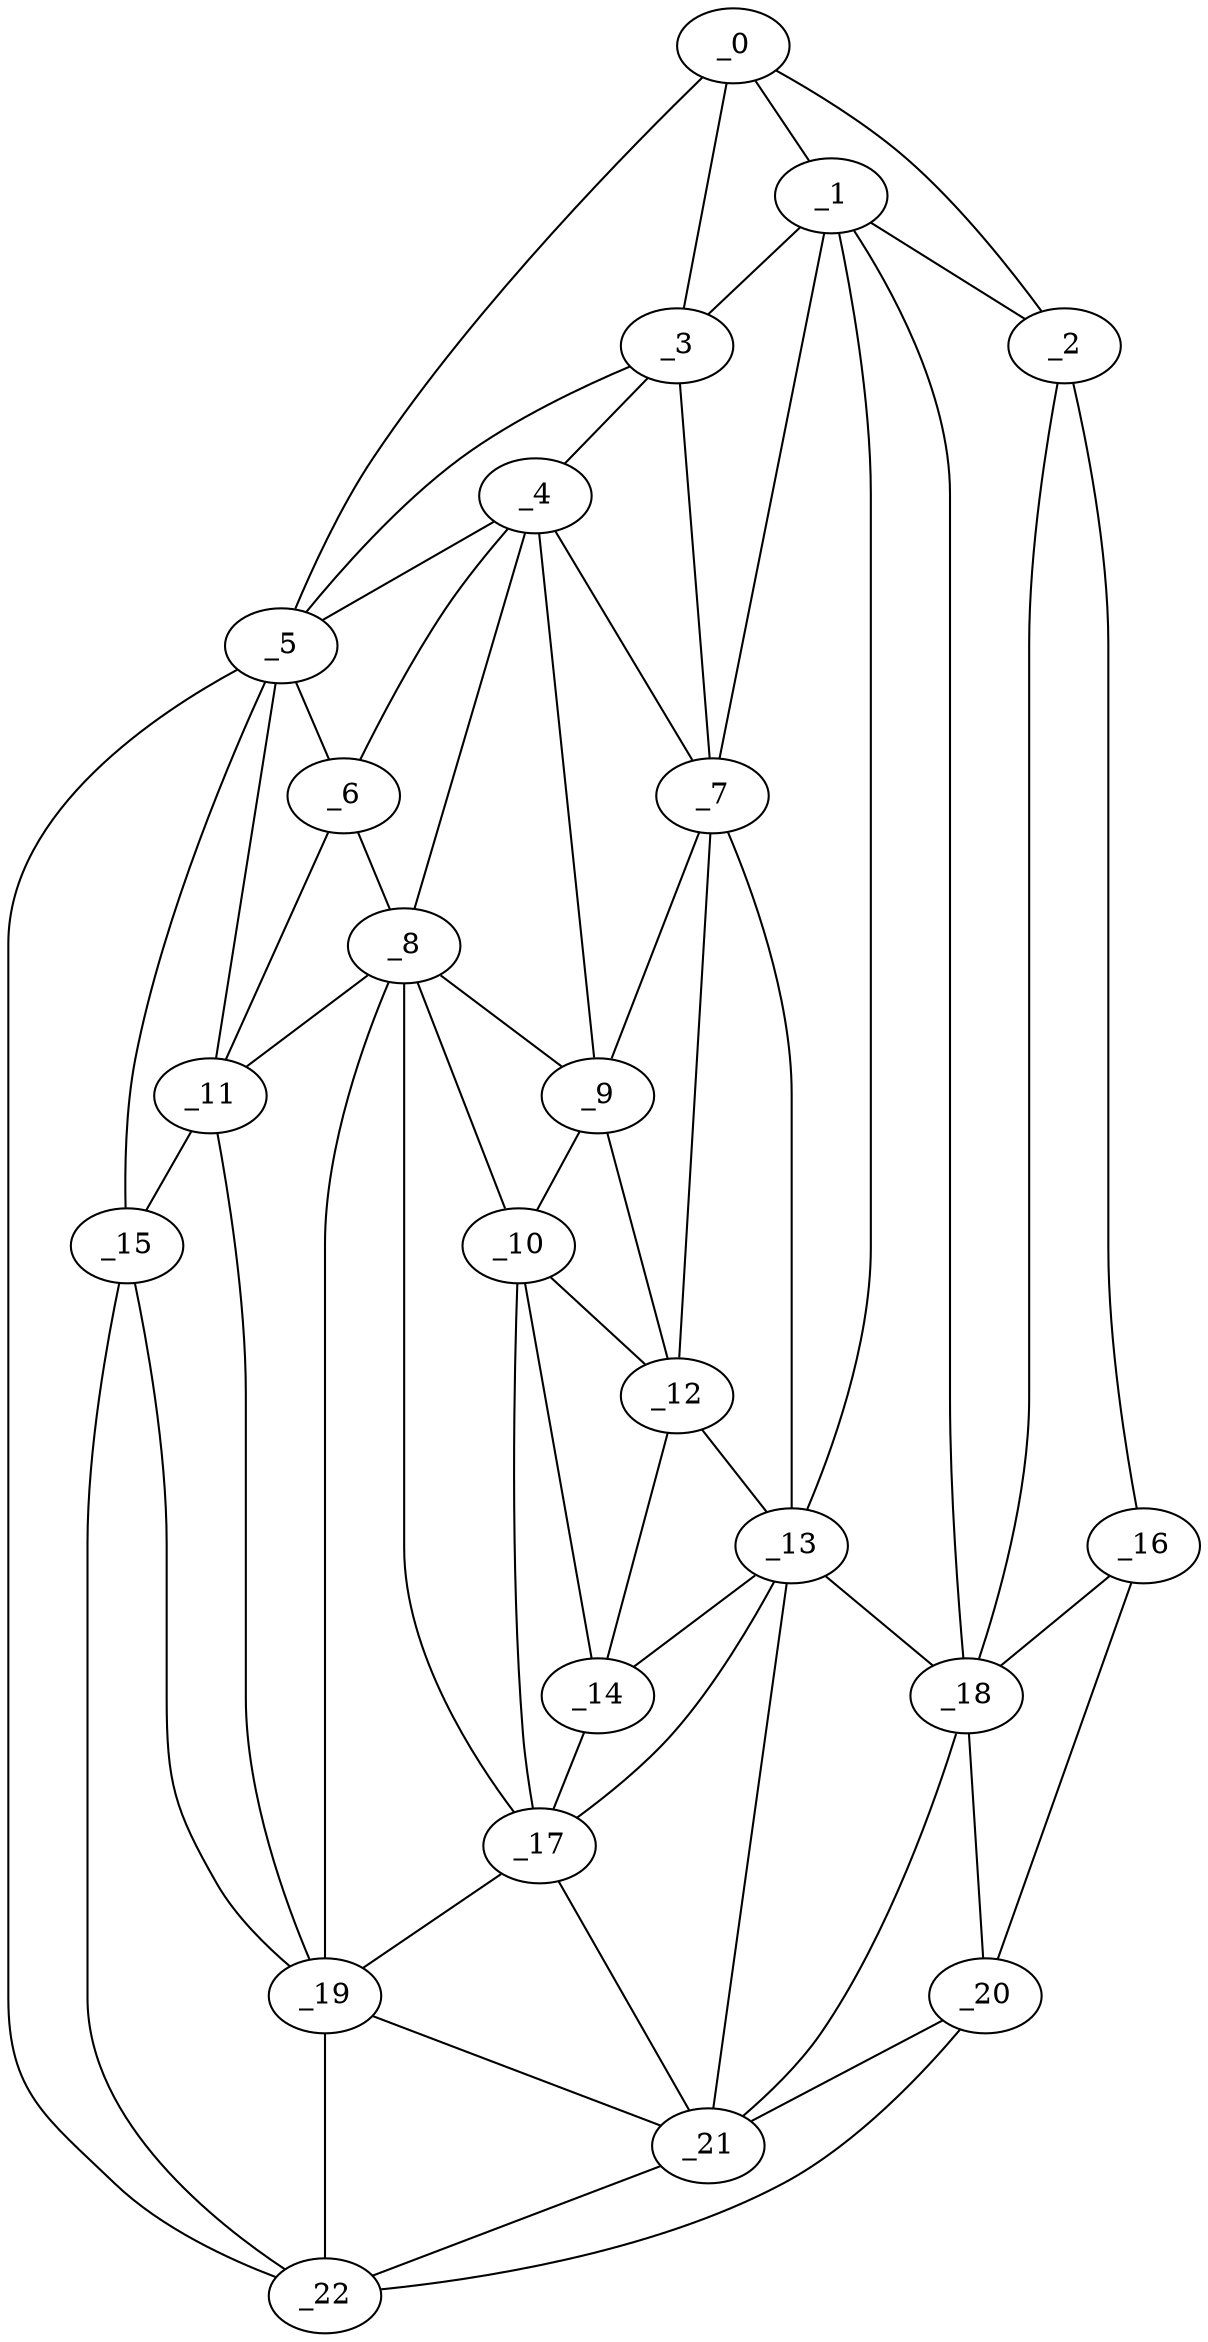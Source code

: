 graph "obj92__345.gxl" {
	_0	 [x=40,
		y=41];
	_1	 [x=46,
		y=34];
	_0 -- _1	 [valence=1];
	_2	 [x=49,
		y=7];
	_0 -- _2	 [valence=1];
	_3	 [x=50,
		y=62];
	_0 -- _3	 [valence=2];
	_5	 [x=61,
		y=99];
	_0 -- _5	 [valence=1];
	_1 -- _2	 [valence=1];
	_1 -- _3	 [valence=2];
	_7	 [x=65,
		y=63];
	_1 -- _7	 [valence=2];
	_13	 [x=73,
		y=59];
	_1 -- _13	 [valence=2];
	_18	 [x=83,
		y=32];
	_1 -- _18	 [valence=2];
	_16	 [x=79,
		y=6];
	_2 -- _16	 [valence=1];
	_2 -- _18	 [valence=2];
	_4	 [x=57,
		y=74];
	_3 -- _4	 [valence=2];
	_3 -- _5	 [valence=2];
	_3 -- _7	 [valence=1];
	_4 -- _5	 [valence=1];
	_6	 [x=62,
		y=96];
	_4 -- _6	 [valence=2];
	_4 -- _7	 [valence=1];
	_8	 [x=65,
		y=81];
	_4 -- _8	 [valence=2];
	_9	 [x=66,
		y=70];
	_4 -- _9	 [valence=2];
	_5 -- _6	 [valence=2];
	_11	 [x=71,
		y=96];
	_5 -- _11	 [valence=1];
	_15	 [x=77,
		y=98];
	_5 -- _15	 [valence=2];
	_22	 [x=91,
		y=113];
	_5 -- _22	 [valence=1];
	_6 -- _8	 [valence=2];
	_6 -- _11	 [valence=2];
	_7 -- _9	 [valence=2];
	_12	 [x=72,
		y=71];
	_7 -- _12	 [valence=1];
	_7 -- _13	 [valence=1];
	_8 -- _9	 [valence=2];
	_10	 [x=70,
		y=76];
	_8 -- _10	 [valence=1];
	_8 -- _11	 [valence=1];
	_17	 [x=80,
		y=77];
	_8 -- _17	 [valence=1];
	_19	 [x=83,
		y=90];
	_8 -- _19	 [valence=2];
	_9 -- _10	 [valence=2];
	_9 -- _12	 [valence=1];
	_10 -- _12	 [valence=2];
	_14	 [x=76,
		y=75];
	_10 -- _14	 [valence=2];
	_10 -- _17	 [valence=2];
	_11 -- _15	 [valence=2];
	_11 -- _19	 [valence=1];
	_12 -- _13	 [valence=2];
	_12 -- _14	 [valence=1];
	_13 -- _14	 [valence=1];
	_13 -- _17	 [valence=2];
	_13 -- _18	 [valence=1];
	_21	 [x=90,
		y=46];
	_13 -- _21	 [valence=2];
	_14 -- _17	 [valence=2];
	_15 -- _19	 [valence=2];
	_15 -- _22	 [valence=2];
	_16 -- _18	 [valence=1];
	_20	 [x=90,
		y=39];
	_16 -- _20	 [valence=1];
	_17 -- _19	 [valence=2];
	_17 -- _21	 [valence=1];
	_18 -- _20	 [valence=2];
	_18 -- _21	 [valence=2];
	_19 -- _21	 [valence=2];
	_19 -- _22	 [valence=1];
	_20 -- _21	 [valence=1];
	_20 -- _22	 [valence=1];
	_21 -- _22	 [valence=2];
}
